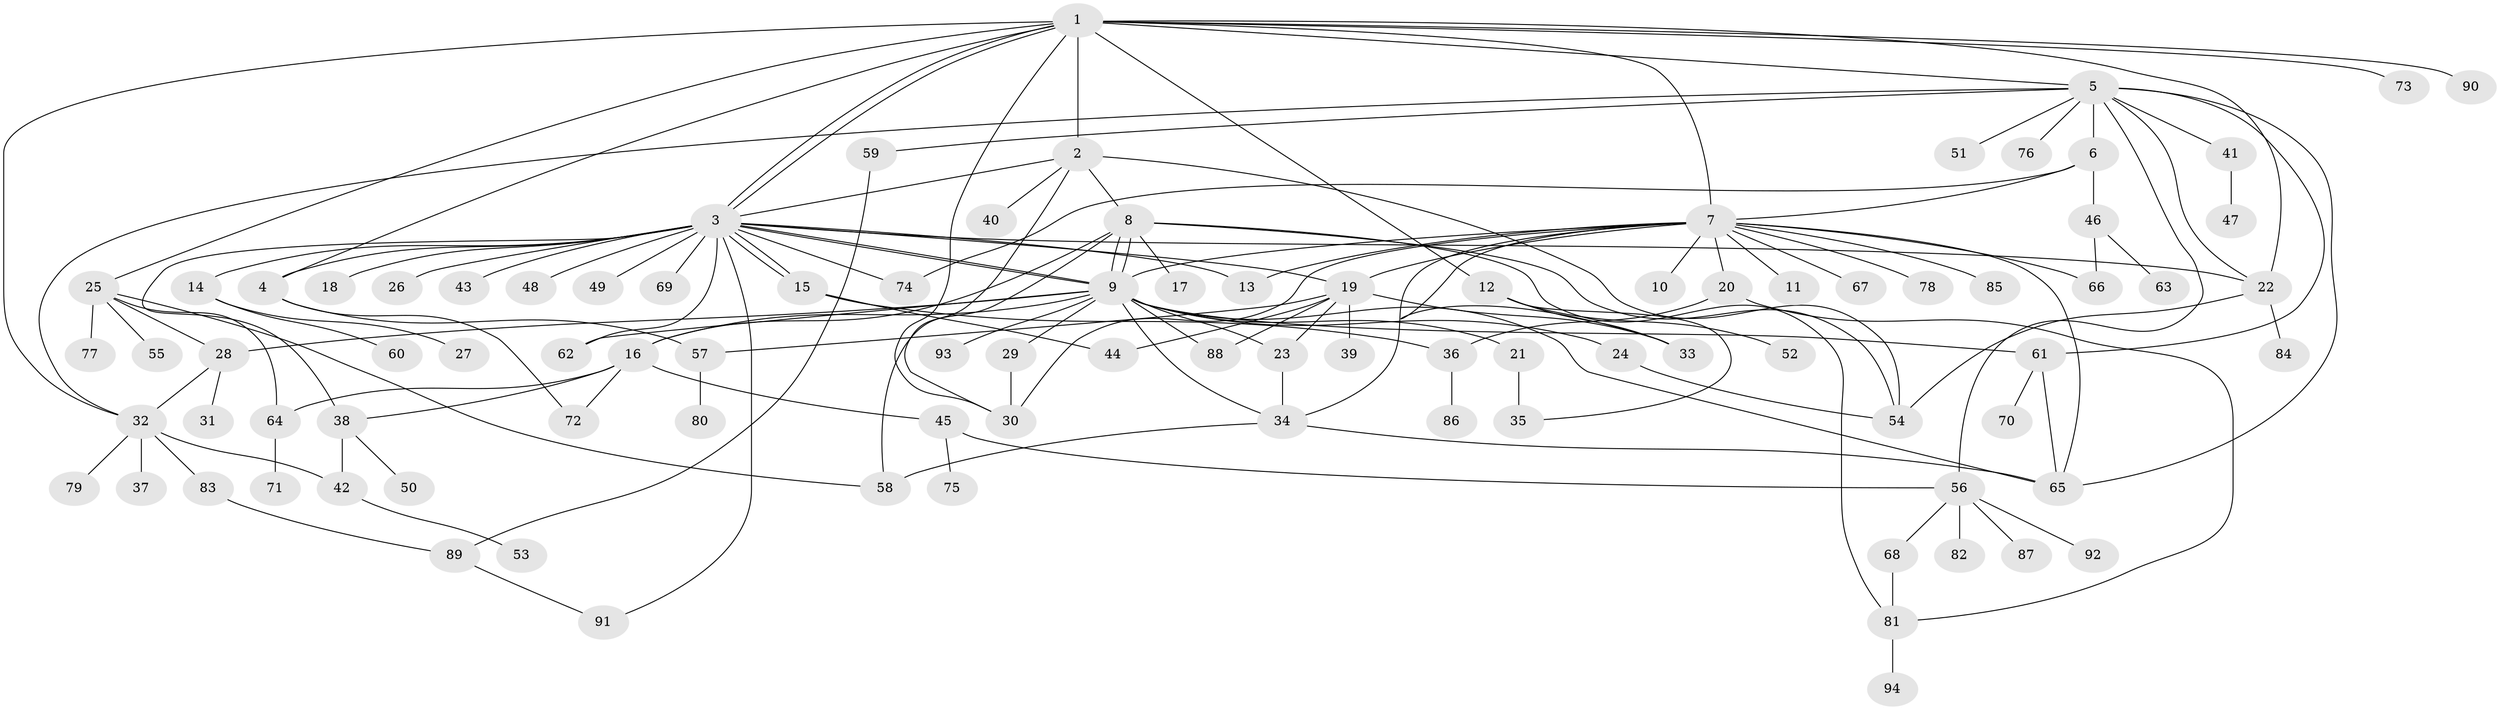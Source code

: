 // coarse degree distribution, {13: 0.015384615384615385, 6: 0.06153846153846154, 22: 0.015384615384615385, 4: 0.13846153846153847, 10: 0.015384615384615385, 16: 0.03076923076923077, 8: 0.015384615384615385, 1: 0.4153846153846154, 5: 0.03076923076923077, 2: 0.16923076923076924, 3: 0.07692307692307693, 9: 0.015384615384615385}
// Generated by graph-tools (version 1.1) at 2025/18/03/04/25 18:18:23]
// undirected, 94 vertices, 145 edges
graph export_dot {
graph [start="1"]
  node [color=gray90,style=filled];
  1;
  2;
  3;
  4;
  5;
  6;
  7;
  8;
  9;
  10;
  11;
  12;
  13;
  14;
  15;
  16;
  17;
  18;
  19;
  20;
  21;
  22;
  23;
  24;
  25;
  26;
  27;
  28;
  29;
  30;
  31;
  32;
  33;
  34;
  35;
  36;
  37;
  38;
  39;
  40;
  41;
  42;
  43;
  44;
  45;
  46;
  47;
  48;
  49;
  50;
  51;
  52;
  53;
  54;
  55;
  56;
  57;
  58;
  59;
  60;
  61;
  62;
  63;
  64;
  65;
  66;
  67;
  68;
  69;
  70;
  71;
  72;
  73;
  74;
  75;
  76;
  77;
  78;
  79;
  80;
  81;
  82;
  83;
  84;
  85;
  86;
  87;
  88;
  89;
  90;
  91;
  92;
  93;
  94;
  1 -- 2;
  1 -- 3;
  1 -- 3;
  1 -- 4;
  1 -- 5;
  1 -- 7;
  1 -- 12;
  1 -- 22;
  1 -- 25;
  1 -- 30;
  1 -- 32;
  1 -- 73;
  1 -- 90;
  2 -- 3;
  2 -- 8;
  2 -- 30;
  2 -- 40;
  2 -- 54;
  3 -- 4;
  3 -- 9;
  3 -- 9;
  3 -- 13;
  3 -- 14;
  3 -- 15;
  3 -- 15;
  3 -- 18;
  3 -- 19;
  3 -- 22;
  3 -- 26;
  3 -- 38;
  3 -- 43;
  3 -- 48;
  3 -- 49;
  3 -- 62;
  3 -- 69;
  3 -- 74;
  3 -- 91;
  4 -- 57;
  4 -- 72;
  5 -- 6;
  5 -- 22;
  5 -- 32;
  5 -- 41;
  5 -- 51;
  5 -- 56;
  5 -- 59;
  5 -- 61;
  5 -- 65;
  5 -- 76;
  6 -- 7;
  6 -- 46;
  6 -- 74;
  7 -- 9;
  7 -- 10;
  7 -- 11;
  7 -- 13;
  7 -- 19;
  7 -- 20;
  7 -- 30;
  7 -- 33;
  7 -- 34;
  7 -- 65;
  7 -- 66;
  7 -- 67;
  7 -- 78;
  7 -- 85;
  8 -- 9;
  8 -- 9;
  8 -- 16;
  8 -- 17;
  8 -- 54;
  8 -- 58;
  8 -- 81;
  9 -- 16;
  9 -- 21;
  9 -- 23;
  9 -- 24;
  9 -- 28;
  9 -- 29;
  9 -- 34;
  9 -- 61;
  9 -- 62;
  9 -- 65;
  9 -- 88;
  9 -- 93;
  12 -- 33;
  12 -- 35;
  12 -- 52;
  14 -- 27;
  14 -- 60;
  15 -- 36;
  15 -- 44;
  16 -- 38;
  16 -- 45;
  16 -- 64;
  16 -- 72;
  19 -- 23;
  19 -- 33;
  19 -- 39;
  19 -- 44;
  19 -- 57;
  19 -- 88;
  20 -- 36;
  20 -- 81;
  21 -- 35;
  22 -- 54;
  22 -- 84;
  23 -- 34;
  24 -- 54;
  25 -- 28;
  25 -- 55;
  25 -- 58;
  25 -- 64;
  25 -- 77;
  28 -- 31;
  28 -- 32;
  29 -- 30;
  32 -- 37;
  32 -- 42;
  32 -- 79;
  32 -- 83;
  34 -- 58;
  34 -- 65;
  36 -- 86;
  38 -- 42;
  38 -- 50;
  41 -- 47;
  42 -- 53;
  45 -- 56;
  45 -- 75;
  46 -- 63;
  46 -- 66;
  56 -- 68;
  56 -- 82;
  56 -- 87;
  56 -- 92;
  57 -- 80;
  59 -- 89;
  61 -- 65;
  61 -- 70;
  64 -- 71;
  68 -- 81;
  81 -- 94;
  83 -- 89;
  89 -- 91;
}
